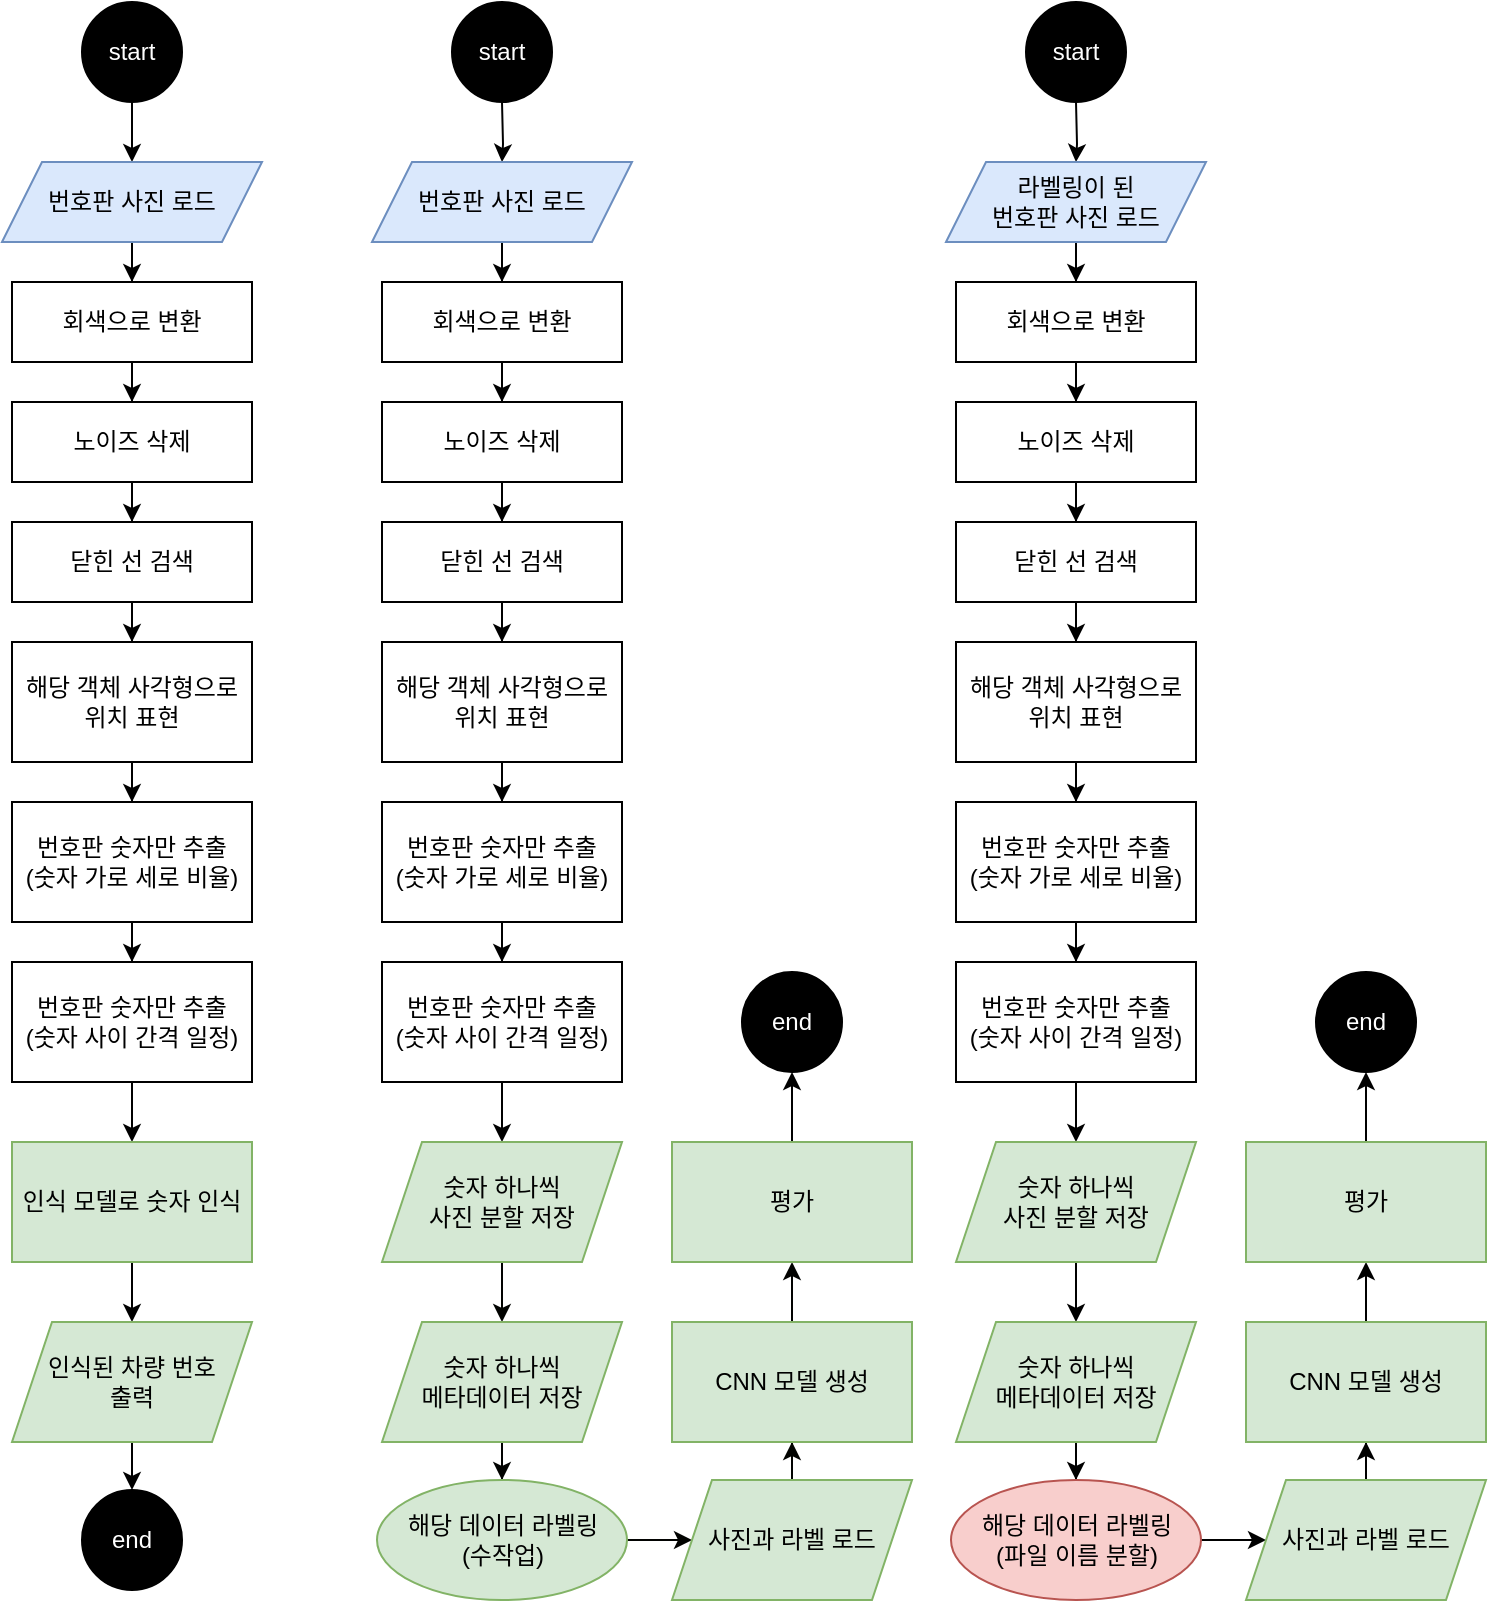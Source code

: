 <mxfile version="21.6.5" type="device">
  <diagram name="페이지-1" id="M89IUTdPV8xylworgY3c">
    <mxGraphModel dx="1434" dy="782" grid="1" gridSize="10" guides="1" tooltips="1" connect="1" arrows="1" fold="1" page="1" pageScale="1" pageWidth="827" pageHeight="1169" math="0" shadow="0">
      <root>
        <mxCell id="0" />
        <mxCell id="1" parent="0" />
        <mxCell id="QaiPcm4OLiW9IgiH_XNk-20" style="edgeStyle=orthogonalEdgeStyle;rounded=0;orthogonalLoop=1;jettySize=auto;html=1;" edge="1" parent="1" source="QaiPcm4OLiW9IgiH_XNk-1" target="QaiPcm4OLiW9IgiH_XNk-11">
          <mxGeometry relative="1" as="geometry" />
        </mxCell>
        <mxCell id="QaiPcm4OLiW9IgiH_XNk-1" value="&lt;font color=&quot;#ffffff&quot;&gt;start&lt;/font&gt;" style="ellipse;whiteSpace=wrap;html=1;aspect=fixed;strokeColor=default;fillColor=#000000;" vertex="1" parent="1">
          <mxGeometry x="90" y="10" width="50" height="50" as="geometry" />
        </mxCell>
        <mxCell id="QaiPcm4OLiW9IgiH_XNk-21" style="edgeStyle=orthogonalEdgeStyle;rounded=0;orthogonalLoop=1;jettySize=auto;html=1;" edge="1" parent="1" source="QaiPcm4OLiW9IgiH_XNk-2" target="QaiPcm4OLiW9IgiH_XNk-3">
          <mxGeometry relative="1" as="geometry" />
        </mxCell>
        <mxCell id="QaiPcm4OLiW9IgiH_XNk-2" value="회색으로 변환" style="rounded=0;whiteSpace=wrap;html=1;" vertex="1" parent="1">
          <mxGeometry x="55" y="150" width="120" height="40" as="geometry" />
        </mxCell>
        <mxCell id="QaiPcm4OLiW9IgiH_XNk-22" style="edgeStyle=orthogonalEdgeStyle;rounded=0;orthogonalLoop=1;jettySize=auto;html=1;entryX=0.5;entryY=0;entryDx=0;entryDy=0;" edge="1" parent="1" source="QaiPcm4OLiW9IgiH_XNk-3" target="QaiPcm4OLiW9IgiH_XNk-4">
          <mxGeometry relative="1" as="geometry" />
        </mxCell>
        <mxCell id="QaiPcm4OLiW9IgiH_XNk-3" value="노이즈 삭제" style="rounded=0;whiteSpace=wrap;html=1;" vertex="1" parent="1">
          <mxGeometry x="55" y="210" width="120" height="40" as="geometry" />
        </mxCell>
        <mxCell id="QaiPcm4OLiW9IgiH_XNk-23" style="edgeStyle=orthogonalEdgeStyle;rounded=0;orthogonalLoop=1;jettySize=auto;html=1;entryX=0.5;entryY=0;entryDx=0;entryDy=0;" edge="1" parent="1" source="QaiPcm4OLiW9IgiH_XNk-4" target="QaiPcm4OLiW9IgiH_XNk-5">
          <mxGeometry relative="1" as="geometry" />
        </mxCell>
        <mxCell id="QaiPcm4OLiW9IgiH_XNk-4" value="닫힌 선 검색" style="rounded=0;whiteSpace=wrap;html=1;" vertex="1" parent="1">
          <mxGeometry x="55" y="270" width="120" height="40" as="geometry" />
        </mxCell>
        <mxCell id="QaiPcm4OLiW9IgiH_XNk-24" style="edgeStyle=orthogonalEdgeStyle;rounded=0;orthogonalLoop=1;jettySize=auto;html=1;entryX=0.5;entryY=0;entryDx=0;entryDy=0;" edge="1" parent="1" source="QaiPcm4OLiW9IgiH_XNk-5" target="QaiPcm4OLiW9IgiH_XNk-6">
          <mxGeometry relative="1" as="geometry" />
        </mxCell>
        <mxCell id="QaiPcm4OLiW9IgiH_XNk-5" value="해당 객체 사각형으로 위치 표현" style="rounded=0;whiteSpace=wrap;html=1;" vertex="1" parent="1">
          <mxGeometry x="55" y="330" width="120" height="60" as="geometry" />
        </mxCell>
        <mxCell id="QaiPcm4OLiW9IgiH_XNk-25" style="edgeStyle=orthogonalEdgeStyle;rounded=0;orthogonalLoop=1;jettySize=auto;html=1;" edge="1" parent="1" source="QaiPcm4OLiW9IgiH_XNk-6" target="QaiPcm4OLiW9IgiH_XNk-7">
          <mxGeometry relative="1" as="geometry" />
        </mxCell>
        <mxCell id="QaiPcm4OLiW9IgiH_XNk-6" value="번호판 숫자만 추출&lt;br&gt;(숫자 가로 세로 비율)" style="rounded=0;whiteSpace=wrap;html=1;" vertex="1" parent="1">
          <mxGeometry x="55" y="410" width="120" height="60" as="geometry" />
        </mxCell>
        <mxCell id="QaiPcm4OLiW9IgiH_XNk-26" style="edgeStyle=orthogonalEdgeStyle;rounded=0;orthogonalLoop=1;jettySize=auto;html=1;entryX=0.5;entryY=0;entryDx=0;entryDy=0;" edge="1" parent="1" source="QaiPcm4OLiW9IgiH_XNk-7">
          <mxGeometry relative="1" as="geometry">
            <mxPoint x="115" y="580" as="targetPoint" />
          </mxGeometry>
        </mxCell>
        <mxCell id="QaiPcm4OLiW9IgiH_XNk-7" value="번호판 숫자만 추출&lt;br&gt;(숫자 사이 간격 일정)" style="rounded=0;whiteSpace=wrap;html=1;" vertex="1" parent="1">
          <mxGeometry x="55" y="490" width="120" height="60" as="geometry" />
        </mxCell>
        <mxCell id="QaiPcm4OLiW9IgiH_XNk-19" style="edgeStyle=orthogonalEdgeStyle;rounded=0;orthogonalLoop=1;jettySize=auto;html=1;entryX=0.5;entryY=0;entryDx=0;entryDy=0;" edge="1" parent="1" source="QaiPcm4OLiW9IgiH_XNk-11" target="QaiPcm4OLiW9IgiH_XNk-2">
          <mxGeometry relative="1" as="geometry" />
        </mxCell>
        <mxCell id="QaiPcm4OLiW9IgiH_XNk-11" value="번호판 사진 로드" style="shape=parallelogram;perimeter=parallelogramPerimeter;whiteSpace=wrap;html=1;fixedSize=1;fillColor=#dae8fc;strokeColor=#6c8ebf;" vertex="1" parent="1">
          <mxGeometry x="50" y="90" width="130" height="40" as="geometry" />
        </mxCell>
        <mxCell id="QaiPcm4OLiW9IgiH_XNk-27" style="edgeStyle=orthogonalEdgeStyle;rounded=0;orthogonalLoop=1;jettySize=auto;html=1;entryX=0.5;entryY=0;entryDx=0;entryDy=0;" edge="1" parent="1" target="QaiPcm4OLiW9IgiH_XNk-14">
          <mxGeometry relative="1" as="geometry">
            <mxPoint x="115" y="640" as="sourcePoint" />
          </mxGeometry>
        </mxCell>
        <mxCell id="QaiPcm4OLiW9IgiH_XNk-126" style="edgeStyle=orthogonalEdgeStyle;rounded=0;orthogonalLoop=1;jettySize=auto;html=1;entryX=0.5;entryY=0;entryDx=0;entryDy=0;" edge="1" parent="1" source="QaiPcm4OLiW9IgiH_XNk-14" target="QaiPcm4OLiW9IgiH_XNk-125">
          <mxGeometry relative="1" as="geometry" />
        </mxCell>
        <mxCell id="QaiPcm4OLiW9IgiH_XNk-14" value="인식된 차량 번호 &lt;br&gt;출력" style="shape=parallelogram;perimeter=parallelogramPerimeter;whiteSpace=wrap;html=1;fixedSize=1;fillColor=#d5e8d4;strokeColor=#82b366;" vertex="1" parent="1">
          <mxGeometry x="55" y="670" width="120" height="60" as="geometry" />
        </mxCell>
        <mxCell id="QaiPcm4OLiW9IgiH_XNk-30" style="edgeStyle=orthogonalEdgeStyle;rounded=0;orthogonalLoop=1;jettySize=auto;html=1;" edge="1" parent="1" target="QaiPcm4OLiW9IgiH_XNk-45">
          <mxGeometry relative="1" as="geometry">
            <mxPoint x="300" y="60" as="sourcePoint" />
          </mxGeometry>
        </mxCell>
        <mxCell id="QaiPcm4OLiW9IgiH_XNk-32" style="edgeStyle=orthogonalEdgeStyle;rounded=0;orthogonalLoop=1;jettySize=auto;html=1;" edge="1" parent="1" source="QaiPcm4OLiW9IgiH_XNk-33" target="QaiPcm4OLiW9IgiH_XNk-35">
          <mxGeometry relative="1" as="geometry" />
        </mxCell>
        <mxCell id="QaiPcm4OLiW9IgiH_XNk-33" value="회색으로 변환" style="rounded=0;whiteSpace=wrap;html=1;" vertex="1" parent="1">
          <mxGeometry x="240" y="150" width="120" height="40" as="geometry" />
        </mxCell>
        <mxCell id="QaiPcm4OLiW9IgiH_XNk-34" style="edgeStyle=orthogonalEdgeStyle;rounded=0;orthogonalLoop=1;jettySize=auto;html=1;entryX=0.5;entryY=0;entryDx=0;entryDy=0;" edge="1" parent="1" source="QaiPcm4OLiW9IgiH_XNk-35" target="QaiPcm4OLiW9IgiH_XNk-37">
          <mxGeometry relative="1" as="geometry" />
        </mxCell>
        <mxCell id="QaiPcm4OLiW9IgiH_XNk-35" value="노이즈 삭제" style="rounded=0;whiteSpace=wrap;html=1;" vertex="1" parent="1">
          <mxGeometry x="240" y="210" width="120" height="40" as="geometry" />
        </mxCell>
        <mxCell id="QaiPcm4OLiW9IgiH_XNk-36" style="edgeStyle=orthogonalEdgeStyle;rounded=0;orthogonalLoop=1;jettySize=auto;html=1;entryX=0.5;entryY=0;entryDx=0;entryDy=0;" edge="1" parent="1" source="QaiPcm4OLiW9IgiH_XNk-37" target="QaiPcm4OLiW9IgiH_XNk-39">
          <mxGeometry relative="1" as="geometry" />
        </mxCell>
        <mxCell id="QaiPcm4OLiW9IgiH_XNk-37" value="닫힌 선 검색" style="rounded=0;whiteSpace=wrap;html=1;" vertex="1" parent="1">
          <mxGeometry x="240" y="270" width="120" height="40" as="geometry" />
        </mxCell>
        <mxCell id="QaiPcm4OLiW9IgiH_XNk-38" style="edgeStyle=orthogonalEdgeStyle;rounded=0;orthogonalLoop=1;jettySize=auto;html=1;entryX=0.5;entryY=0;entryDx=0;entryDy=0;" edge="1" parent="1" source="QaiPcm4OLiW9IgiH_XNk-39" target="QaiPcm4OLiW9IgiH_XNk-41">
          <mxGeometry relative="1" as="geometry" />
        </mxCell>
        <mxCell id="QaiPcm4OLiW9IgiH_XNk-39" value="해당 객체 사각형으로 위치 표현" style="rounded=0;whiteSpace=wrap;html=1;" vertex="1" parent="1">
          <mxGeometry x="240" y="330" width="120" height="60" as="geometry" />
        </mxCell>
        <mxCell id="QaiPcm4OLiW9IgiH_XNk-40" style="edgeStyle=orthogonalEdgeStyle;rounded=0;orthogonalLoop=1;jettySize=auto;html=1;" edge="1" parent="1" source="QaiPcm4OLiW9IgiH_XNk-41" target="QaiPcm4OLiW9IgiH_XNk-43">
          <mxGeometry relative="1" as="geometry" />
        </mxCell>
        <mxCell id="QaiPcm4OLiW9IgiH_XNk-41" value="번호판 숫자만 추출&lt;br&gt;(숫자 가로 세로 비율)" style="rounded=0;whiteSpace=wrap;html=1;" vertex="1" parent="1">
          <mxGeometry x="240" y="410" width="120" height="60" as="geometry" />
        </mxCell>
        <mxCell id="QaiPcm4OLiW9IgiH_XNk-42" style="edgeStyle=orthogonalEdgeStyle;rounded=0;orthogonalLoop=1;jettySize=auto;html=1;entryX=0.5;entryY=0;entryDx=0;entryDy=0;" edge="1" parent="1" source="QaiPcm4OLiW9IgiH_XNk-43" target="QaiPcm4OLiW9IgiH_XNk-47">
          <mxGeometry relative="1" as="geometry" />
        </mxCell>
        <mxCell id="QaiPcm4OLiW9IgiH_XNk-43" value="번호판 숫자만 추출&lt;br&gt;(숫자 사이 간격 일정)" style="rounded=0;whiteSpace=wrap;html=1;" vertex="1" parent="1">
          <mxGeometry x="240" y="490" width="120" height="60" as="geometry" />
        </mxCell>
        <mxCell id="QaiPcm4OLiW9IgiH_XNk-44" style="edgeStyle=orthogonalEdgeStyle;rounded=0;orthogonalLoop=1;jettySize=auto;html=1;entryX=0.5;entryY=0;entryDx=0;entryDy=0;" edge="1" parent="1" source="QaiPcm4OLiW9IgiH_XNk-45" target="QaiPcm4OLiW9IgiH_XNk-33">
          <mxGeometry relative="1" as="geometry" />
        </mxCell>
        <mxCell id="QaiPcm4OLiW9IgiH_XNk-45" value="번호판 사진 로드" style="shape=parallelogram;perimeter=parallelogramPerimeter;whiteSpace=wrap;html=1;fixedSize=1;fillColor=#dae8fc;strokeColor=#6c8ebf;" vertex="1" parent="1">
          <mxGeometry x="235" y="90" width="130" height="40" as="geometry" />
        </mxCell>
        <mxCell id="QaiPcm4OLiW9IgiH_XNk-46" style="edgeStyle=orthogonalEdgeStyle;rounded=0;orthogonalLoop=1;jettySize=auto;html=1;entryX=0.5;entryY=0;entryDx=0;entryDy=0;fillColor=#d5e8d4;strokeColor=#020301;" edge="1" parent="1" source="QaiPcm4OLiW9IgiH_XNk-47" target="QaiPcm4OLiW9IgiH_XNk-49">
          <mxGeometry relative="1" as="geometry" />
        </mxCell>
        <mxCell id="QaiPcm4OLiW9IgiH_XNk-47" value="숫자 하나씩&lt;br style=&quot;border-color: var(--border-color);&quot;&gt;사진 분할 저장" style="shape=parallelogram;perimeter=parallelogramPerimeter;whiteSpace=wrap;html=1;fixedSize=1;fillColor=#d5e8d4;strokeColor=#82b366;" vertex="1" parent="1">
          <mxGeometry x="240" y="580" width="120" height="60" as="geometry" />
        </mxCell>
        <mxCell id="QaiPcm4OLiW9IgiH_XNk-53" style="edgeStyle=orthogonalEdgeStyle;rounded=0;orthogonalLoop=1;jettySize=auto;html=1;entryX=0.5;entryY=0;entryDx=0;entryDy=0;fillColor=#d5e8d4;strokeColor=#020301;" edge="1" parent="1" source="QaiPcm4OLiW9IgiH_XNk-49" target="QaiPcm4OLiW9IgiH_XNk-52">
          <mxGeometry relative="1" as="geometry" />
        </mxCell>
        <mxCell id="QaiPcm4OLiW9IgiH_XNk-49" value="숫자 하나씩&lt;br style=&quot;border-color: var(--border-color);&quot;&gt;메타데이터 저장" style="shape=parallelogram;perimeter=parallelogramPerimeter;whiteSpace=wrap;html=1;fixedSize=1;fillColor=#d5e8d4;strokeColor=#82b366;" vertex="1" parent="1">
          <mxGeometry x="240" y="670" width="120" height="60" as="geometry" />
        </mxCell>
        <mxCell id="QaiPcm4OLiW9IgiH_XNk-51" value="인식 모델로 숫자 인식" style="rounded=0;whiteSpace=wrap;html=1;fillColor=#d5e8d4;strokeColor=#82b366;" vertex="1" parent="1">
          <mxGeometry x="55" y="580" width="120" height="60" as="geometry" />
        </mxCell>
        <mxCell id="QaiPcm4OLiW9IgiH_XNk-56" style="edgeStyle=orthogonalEdgeStyle;rounded=0;orthogonalLoop=1;jettySize=auto;html=1;entryX=0;entryY=0.5;entryDx=0;entryDy=0;fillColor=#d5e8d4;strokeColor=#020301;" edge="1" parent="1" source="QaiPcm4OLiW9IgiH_XNk-52" target="QaiPcm4OLiW9IgiH_XNk-54">
          <mxGeometry relative="1" as="geometry" />
        </mxCell>
        <mxCell id="QaiPcm4OLiW9IgiH_XNk-52" value="해당 데이터 라벨링&lt;br&gt;(수작업)" style="ellipse;whiteSpace=wrap;html=1;fillColor=#d5e8d4;strokeColor=#82b366;" vertex="1" parent="1">
          <mxGeometry x="237.5" y="749" width="125" height="60" as="geometry" />
        </mxCell>
        <mxCell id="QaiPcm4OLiW9IgiH_XNk-58" value="" style="edgeStyle=orthogonalEdgeStyle;rounded=0;orthogonalLoop=1;jettySize=auto;html=1;fillColor=#d5e8d4;strokeColor=#020301;" edge="1" parent="1" source="QaiPcm4OLiW9IgiH_XNk-54" target="QaiPcm4OLiW9IgiH_XNk-57">
          <mxGeometry relative="1" as="geometry" />
        </mxCell>
        <mxCell id="QaiPcm4OLiW9IgiH_XNk-54" value="사진과 라벨 로드" style="shape=parallelogram;perimeter=parallelogramPerimeter;whiteSpace=wrap;html=1;fixedSize=1;fillColor=#d5e8d4;strokeColor=#82b366;" vertex="1" parent="1">
          <mxGeometry x="385" y="749" width="120" height="60" as="geometry" />
        </mxCell>
        <mxCell id="QaiPcm4OLiW9IgiH_XNk-60" style="edgeStyle=orthogonalEdgeStyle;rounded=0;orthogonalLoop=1;jettySize=auto;html=1;entryX=0.5;entryY=1;entryDx=0;entryDy=0;fillColor=#d5e8d4;strokeColor=#020301;" edge="1" parent="1" source="QaiPcm4OLiW9IgiH_XNk-57" target="QaiPcm4OLiW9IgiH_XNk-59">
          <mxGeometry relative="1" as="geometry" />
        </mxCell>
        <mxCell id="QaiPcm4OLiW9IgiH_XNk-57" value="CNN 모델 생성" style="rounded=0;whiteSpace=wrap;html=1;fillColor=#d5e8d4;strokeColor=#82b366;" vertex="1" parent="1">
          <mxGeometry x="385" y="670" width="120" height="60" as="geometry" />
        </mxCell>
        <mxCell id="QaiPcm4OLiW9IgiH_XNk-62" style="edgeStyle=orthogonalEdgeStyle;rounded=0;orthogonalLoop=1;jettySize=auto;html=1;entryX=0.5;entryY=1;entryDx=0;entryDy=0;" edge="1" parent="1" source="QaiPcm4OLiW9IgiH_XNk-59">
          <mxGeometry relative="1" as="geometry">
            <mxPoint x="445" y="545" as="targetPoint" />
          </mxGeometry>
        </mxCell>
        <mxCell id="QaiPcm4OLiW9IgiH_XNk-59" value="평가" style="rounded=0;whiteSpace=wrap;html=1;fillColor=#d5e8d4;strokeColor=#82b366;" vertex="1" parent="1">
          <mxGeometry x="385" y="580" width="120" height="60" as="geometry" />
        </mxCell>
        <mxCell id="QaiPcm4OLiW9IgiH_XNk-92" style="edgeStyle=orthogonalEdgeStyle;rounded=0;orthogonalLoop=1;jettySize=auto;html=1;" edge="1" parent="1" target="QaiPcm4OLiW9IgiH_XNk-107">
          <mxGeometry relative="1" as="geometry">
            <mxPoint x="587" y="60" as="sourcePoint" />
          </mxGeometry>
        </mxCell>
        <mxCell id="QaiPcm4OLiW9IgiH_XNk-94" style="edgeStyle=orthogonalEdgeStyle;rounded=0;orthogonalLoop=1;jettySize=auto;html=1;" edge="1" parent="1" source="QaiPcm4OLiW9IgiH_XNk-95" target="QaiPcm4OLiW9IgiH_XNk-97">
          <mxGeometry relative="1" as="geometry" />
        </mxCell>
        <mxCell id="QaiPcm4OLiW9IgiH_XNk-95" value="회색으로 변환" style="rounded=0;whiteSpace=wrap;html=1;" vertex="1" parent="1">
          <mxGeometry x="527" y="150" width="120" height="40" as="geometry" />
        </mxCell>
        <mxCell id="QaiPcm4OLiW9IgiH_XNk-96" style="edgeStyle=orthogonalEdgeStyle;rounded=0;orthogonalLoop=1;jettySize=auto;html=1;entryX=0.5;entryY=0;entryDx=0;entryDy=0;" edge="1" parent="1" source="QaiPcm4OLiW9IgiH_XNk-97" target="QaiPcm4OLiW9IgiH_XNk-99">
          <mxGeometry relative="1" as="geometry" />
        </mxCell>
        <mxCell id="QaiPcm4OLiW9IgiH_XNk-97" value="노이즈 삭제" style="rounded=0;whiteSpace=wrap;html=1;" vertex="1" parent="1">
          <mxGeometry x="527" y="210" width="120" height="40" as="geometry" />
        </mxCell>
        <mxCell id="QaiPcm4OLiW9IgiH_XNk-98" style="edgeStyle=orthogonalEdgeStyle;rounded=0;orthogonalLoop=1;jettySize=auto;html=1;entryX=0.5;entryY=0;entryDx=0;entryDy=0;" edge="1" parent="1" source="QaiPcm4OLiW9IgiH_XNk-99" target="QaiPcm4OLiW9IgiH_XNk-101">
          <mxGeometry relative="1" as="geometry" />
        </mxCell>
        <mxCell id="QaiPcm4OLiW9IgiH_XNk-99" value="닫힌 선 검색" style="rounded=0;whiteSpace=wrap;html=1;" vertex="1" parent="1">
          <mxGeometry x="527" y="270" width="120" height="40" as="geometry" />
        </mxCell>
        <mxCell id="QaiPcm4OLiW9IgiH_XNk-100" style="edgeStyle=orthogonalEdgeStyle;rounded=0;orthogonalLoop=1;jettySize=auto;html=1;entryX=0.5;entryY=0;entryDx=0;entryDy=0;" edge="1" parent="1" source="QaiPcm4OLiW9IgiH_XNk-101" target="QaiPcm4OLiW9IgiH_XNk-103">
          <mxGeometry relative="1" as="geometry" />
        </mxCell>
        <mxCell id="QaiPcm4OLiW9IgiH_XNk-101" value="해당 객체 사각형으로 위치 표현" style="rounded=0;whiteSpace=wrap;html=1;" vertex="1" parent="1">
          <mxGeometry x="527" y="330" width="120" height="60" as="geometry" />
        </mxCell>
        <mxCell id="QaiPcm4OLiW9IgiH_XNk-102" style="edgeStyle=orthogonalEdgeStyle;rounded=0;orthogonalLoop=1;jettySize=auto;html=1;" edge="1" parent="1" source="QaiPcm4OLiW9IgiH_XNk-103" target="QaiPcm4OLiW9IgiH_XNk-105">
          <mxGeometry relative="1" as="geometry" />
        </mxCell>
        <mxCell id="QaiPcm4OLiW9IgiH_XNk-103" value="번호판 숫자만 추출&lt;br&gt;(숫자 가로 세로 비율)" style="rounded=0;whiteSpace=wrap;html=1;" vertex="1" parent="1">
          <mxGeometry x="527" y="410" width="120" height="60" as="geometry" />
        </mxCell>
        <mxCell id="QaiPcm4OLiW9IgiH_XNk-104" style="edgeStyle=orthogonalEdgeStyle;rounded=0;orthogonalLoop=1;jettySize=auto;html=1;entryX=0.5;entryY=0;entryDx=0;entryDy=0;" edge="1" parent="1" source="QaiPcm4OLiW9IgiH_XNk-105" target="QaiPcm4OLiW9IgiH_XNk-109">
          <mxGeometry relative="1" as="geometry" />
        </mxCell>
        <mxCell id="QaiPcm4OLiW9IgiH_XNk-105" value="번호판 숫자만 추출&lt;br&gt;(숫자 사이 간격 일정)" style="rounded=0;whiteSpace=wrap;html=1;" vertex="1" parent="1">
          <mxGeometry x="527" y="490" width="120" height="60" as="geometry" />
        </mxCell>
        <mxCell id="QaiPcm4OLiW9IgiH_XNk-106" style="edgeStyle=orthogonalEdgeStyle;rounded=0;orthogonalLoop=1;jettySize=auto;html=1;entryX=0.5;entryY=0;entryDx=0;entryDy=0;" edge="1" parent="1" source="QaiPcm4OLiW9IgiH_XNk-107" target="QaiPcm4OLiW9IgiH_XNk-95">
          <mxGeometry relative="1" as="geometry" />
        </mxCell>
        <mxCell id="QaiPcm4OLiW9IgiH_XNk-107" value="라벨링이 된&lt;br&gt;번호판 사진 로드" style="shape=parallelogram;perimeter=parallelogramPerimeter;whiteSpace=wrap;html=1;fixedSize=1;fillColor=#dae8fc;strokeColor=#6c8ebf;" vertex="1" parent="1">
          <mxGeometry x="522" y="90" width="130" height="40" as="geometry" />
        </mxCell>
        <mxCell id="QaiPcm4OLiW9IgiH_XNk-108" style="edgeStyle=orthogonalEdgeStyle;rounded=0;orthogonalLoop=1;jettySize=auto;html=1;entryX=0.5;entryY=0;entryDx=0;entryDy=0;fillColor=#d5e8d4;strokeColor=#000000;" edge="1" parent="1" source="QaiPcm4OLiW9IgiH_XNk-109" target="QaiPcm4OLiW9IgiH_XNk-111">
          <mxGeometry relative="1" as="geometry" />
        </mxCell>
        <mxCell id="QaiPcm4OLiW9IgiH_XNk-109" value="숫자 하나씩&lt;br style=&quot;border-color: var(--border-color);&quot;&gt;사진 분할 저장" style="shape=parallelogram;perimeter=parallelogramPerimeter;whiteSpace=wrap;html=1;fixedSize=1;fillColor=#d5e8d4;strokeColor=#82b366;" vertex="1" parent="1">
          <mxGeometry x="527" y="580" width="120" height="60" as="geometry" />
        </mxCell>
        <mxCell id="QaiPcm4OLiW9IgiH_XNk-110" style="edgeStyle=orthogonalEdgeStyle;rounded=0;orthogonalLoop=1;jettySize=auto;html=1;entryX=0.5;entryY=0;entryDx=0;entryDy=0;fillColor=#d5e8d4;strokeColor=#000000;" edge="1" parent="1" source="QaiPcm4OLiW9IgiH_XNk-111" target="QaiPcm4OLiW9IgiH_XNk-113">
          <mxGeometry relative="1" as="geometry" />
        </mxCell>
        <mxCell id="QaiPcm4OLiW9IgiH_XNk-111" value="숫자 하나씩&lt;br style=&quot;border-color: var(--border-color);&quot;&gt;메타데이터 저장" style="shape=parallelogram;perimeter=parallelogramPerimeter;whiteSpace=wrap;html=1;fixedSize=1;fillColor=#d5e8d4;strokeColor=#82b366;" vertex="1" parent="1">
          <mxGeometry x="527" y="670" width="120" height="60" as="geometry" />
        </mxCell>
        <mxCell id="QaiPcm4OLiW9IgiH_XNk-112" style="edgeStyle=orthogonalEdgeStyle;rounded=0;orthogonalLoop=1;jettySize=auto;html=1;entryX=0;entryY=0.5;entryDx=0;entryDy=0;fillColor=#d5e8d4;strokeColor=#000000;" edge="1" parent="1" source="QaiPcm4OLiW9IgiH_XNk-113" target="QaiPcm4OLiW9IgiH_XNk-115">
          <mxGeometry relative="1" as="geometry" />
        </mxCell>
        <mxCell id="QaiPcm4OLiW9IgiH_XNk-113" value="해당 데이터 라벨링&lt;br&gt;(파일 이름 분할)" style="ellipse;whiteSpace=wrap;html=1;fillColor=#f8cecc;strokeColor=#b85450;" vertex="1" parent="1">
          <mxGeometry x="524.5" y="749" width="125" height="60" as="geometry" />
        </mxCell>
        <mxCell id="QaiPcm4OLiW9IgiH_XNk-114" value="" style="edgeStyle=orthogonalEdgeStyle;rounded=0;orthogonalLoop=1;jettySize=auto;html=1;fillColor=#d5e8d4;strokeColor=#000000;" edge="1" parent="1" source="QaiPcm4OLiW9IgiH_XNk-115" target="QaiPcm4OLiW9IgiH_XNk-117">
          <mxGeometry relative="1" as="geometry" />
        </mxCell>
        <mxCell id="QaiPcm4OLiW9IgiH_XNk-115" value="사진과 라벨 로드" style="shape=parallelogram;perimeter=parallelogramPerimeter;whiteSpace=wrap;html=1;fixedSize=1;fillColor=#d5e8d4;strokeColor=#82b366;" vertex="1" parent="1">
          <mxGeometry x="672" y="749" width="120" height="60" as="geometry" />
        </mxCell>
        <mxCell id="QaiPcm4OLiW9IgiH_XNk-116" style="edgeStyle=orthogonalEdgeStyle;rounded=0;orthogonalLoop=1;jettySize=auto;html=1;entryX=0.5;entryY=1;entryDx=0;entryDy=0;fillColor=#d5e8d4;strokeColor=#000000;" edge="1" parent="1" source="QaiPcm4OLiW9IgiH_XNk-117" target="QaiPcm4OLiW9IgiH_XNk-119">
          <mxGeometry relative="1" as="geometry" />
        </mxCell>
        <mxCell id="QaiPcm4OLiW9IgiH_XNk-117" value="CNN 모델 생성" style="rounded=0;whiteSpace=wrap;html=1;fillColor=#d5e8d4;strokeColor=#82b366;" vertex="1" parent="1">
          <mxGeometry x="672" y="670" width="120" height="60" as="geometry" />
        </mxCell>
        <mxCell id="QaiPcm4OLiW9IgiH_XNk-118" style="edgeStyle=orthogonalEdgeStyle;rounded=0;orthogonalLoop=1;jettySize=auto;html=1;entryX=0.5;entryY=1;entryDx=0;entryDy=0;" edge="1" parent="1" source="QaiPcm4OLiW9IgiH_XNk-119">
          <mxGeometry relative="1" as="geometry">
            <mxPoint x="732" y="545" as="targetPoint" />
          </mxGeometry>
        </mxCell>
        <mxCell id="QaiPcm4OLiW9IgiH_XNk-119" value="평가" style="rounded=0;whiteSpace=wrap;html=1;fillColor=#d5e8d4;strokeColor=#82b366;" vertex="1" parent="1">
          <mxGeometry x="672" y="580" width="120" height="60" as="geometry" />
        </mxCell>
        <mxCell id="QaiPcm4OLiW9IgiH_XNk-121" value="&lt;font color=&quot;#ffffff&quot;&gt;start&lt;/font&gt;" style="ellipse;whiteSpace=wrap;html=1;aspect=fixed;strokeColor=default;fillColor=#000000;" vertex="1" parent="1">
          <mxGeometry x="275" y="10" width="50" height="50" as="geometry" />
        </mxCell>
        <mxCell id="QaiPcm4OLiW9IgiH_XNk-122" value="&lt;font color=&quot;#ffffff&quot;&gt;start&lt;/font&gt;" style="ellipse;whiteSpace=wrap;html=1;aspect=fixed;strokeColor=default;fillColor=#000000;" vertex="1" parent="1">
          <mxGeometry x="562" y="10" width="50" height="50" as="geometry" />
        </mxCell>
        <mxCell id="QaiPcm4OLiW9IgiH_XNk-123" value="&lt;font color=&quot;#ffffff&quot;&gt;end&lt;/font&gt;" style="ellipse;whiteSpace=wrap;html=1;aspect=fixed;strokeColor=default;fillColor=#000000;" vertex="1" parent="1">
          <mxGeometry x="420" y="495" width="50" height="50" as="geometry" />
        </mxCell>
        <mxCell id="QaiPcm4OLiW9IgiH_XNk-124" value="&lt;font color=&quot;#ffffff&quot;&gt;end&lt;/font&gt;" style="ellipse;whiteSpace=wrap;html=1;aspect=fixed;strokeColor=default;fillColor=#000000;" vertex="1" parent="1">
          <mxGeometry x="707" y="495" width="50" height="50" as="geometry" />
        </mxCell>
        <mxCell id="QaiPcm4OLiW9IgiH_XNk-125" value="&lt;font color=&quot;#ffffff&quot;&gt;end&lt;/font&gt;" style="ellipse;whiteSpace=wrap;html=1;aspect=fixed;strokeColor=default;fillColor=#000000;" vertex="1" parent="1">
          <mxGeometry x="90" y="754" width="50" height="50" as="geometry" />
        </mxCell>
      </root>
    </mxGraphModel>
  </diagram>
</mxfile>
